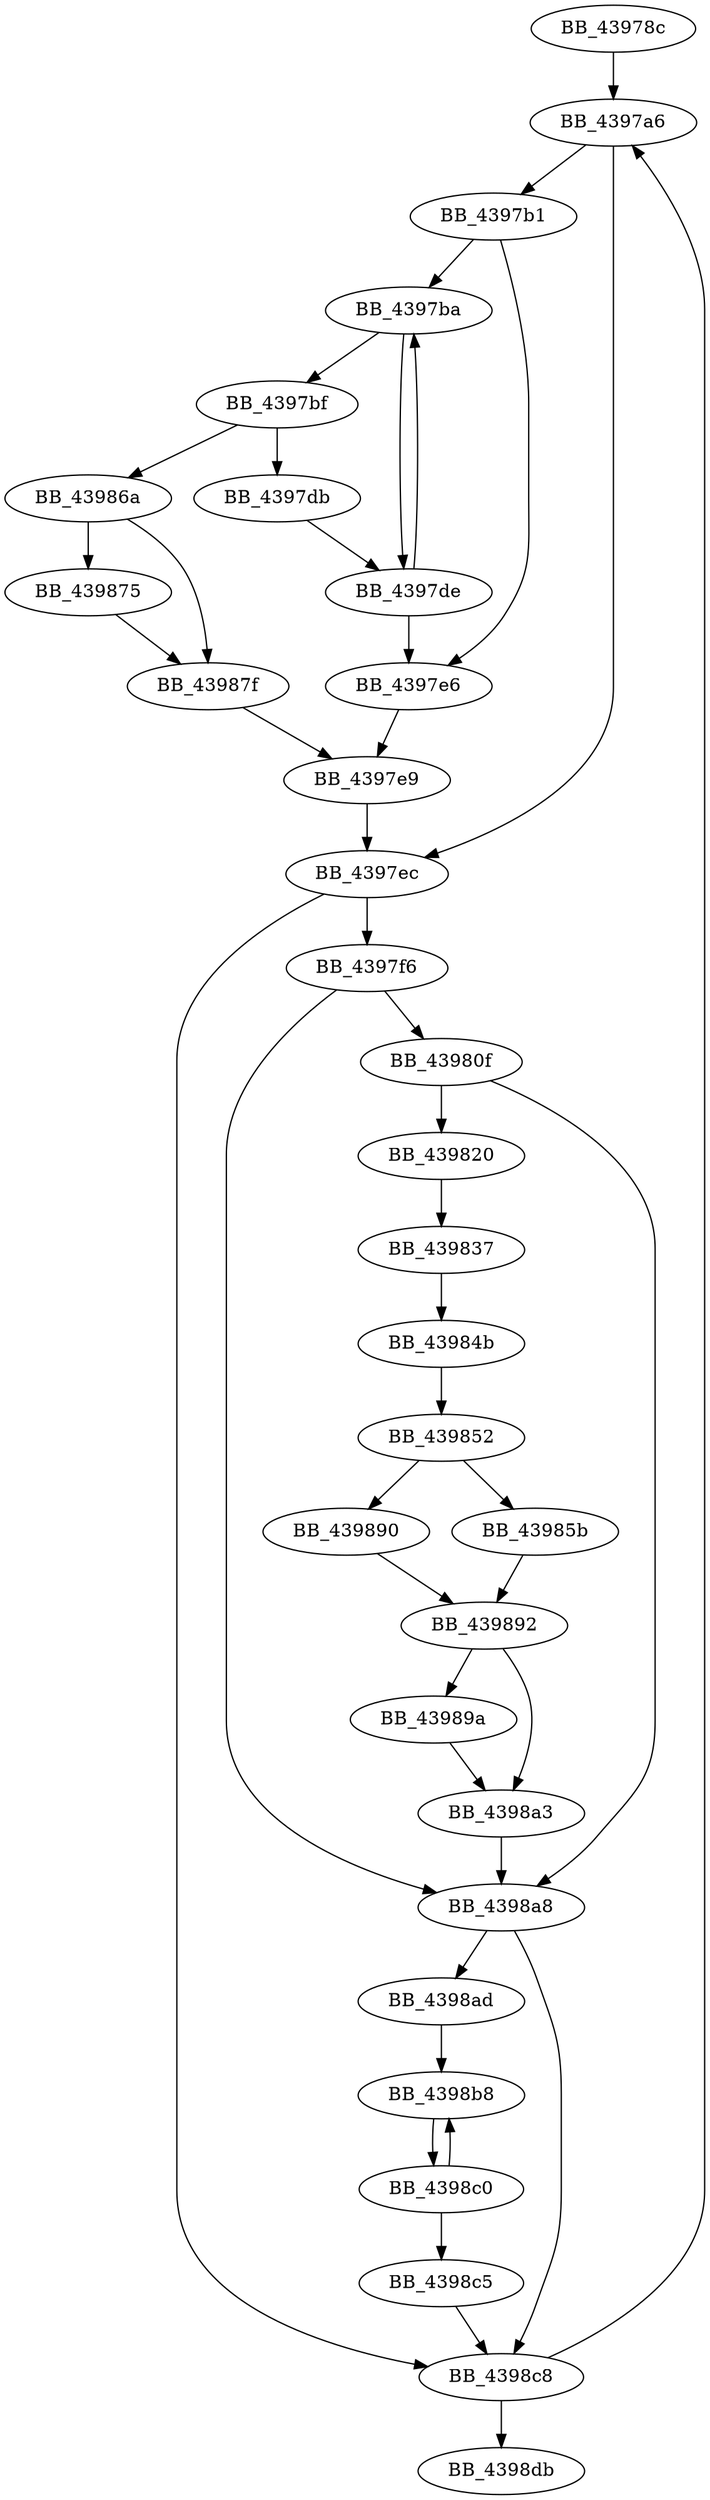 DiGraph unknown_libname_56{
BB_43978c->BB_4397a6
BB_4397a6->BB_4397b1
BB_4397a6->BB_4397ec
BB_4397b1->BB_4397ba
BB_4397b1->BB_4397e6
BB_4397ba->BB_4397bf
BB_4397ba->BB_4397de
BB_4397bf->BB_4397db
BB_4397bf->BB_43986a
BB_4397db->BB_4397de
BB_4397de->BB_4397ba
BB_4397de->BB_4397e6
BB_4397e6->BB_4397e9
BB_4397e9->BB_4397ec
BB_4397ec->BB_4397f6
BB_4397ec->BB_4398c8
BB_4397f6->BB_43980f
BB_4397f6->BB_4398a8
BB_43980f->BB_439820
BB_43980f->BB_4398a8
BB_439820->BB_439837
BB_439837->BB_43984b
BB_43984b->BB_439852
BB_439852->BB_43985b
BB_439852->BB_439890
BB_43985b->BB_439892
BB_43986a->BB_439875
BB_43986a->BB_43987f
BB_439875->BB_43987f
BB_43987f->BB_4397e9
BB_439890->BB_439892
BB_439892->BB_43989a
BB_439892->BB_4398a3
BB_43989a->BB_4398a3
BB_4398a3->BB_4398a8
BB_4398a8->BB_4398ad
BB_4398a8->BB_4398c8
BB_4398ad->BB_4398b8
BB_4398b8->BB_4398c0
BB_4398c0->BB_4398b8
BB_4398c0->BB_4398c5
BB_4398c5->BB_4398c8
BB_4398c8->BB_4397a6
BB_4398c8->BB_4398db
}
